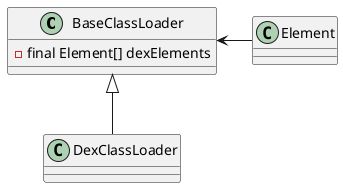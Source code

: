 @startuml
class BaseClassLoader{
  - final Element[] dexElements
}

class DexClassLoader{

}

class Element{

}

BaseClassLoader <|-- DexClassLoader
BaseClassLoader <- Element
@enduml
